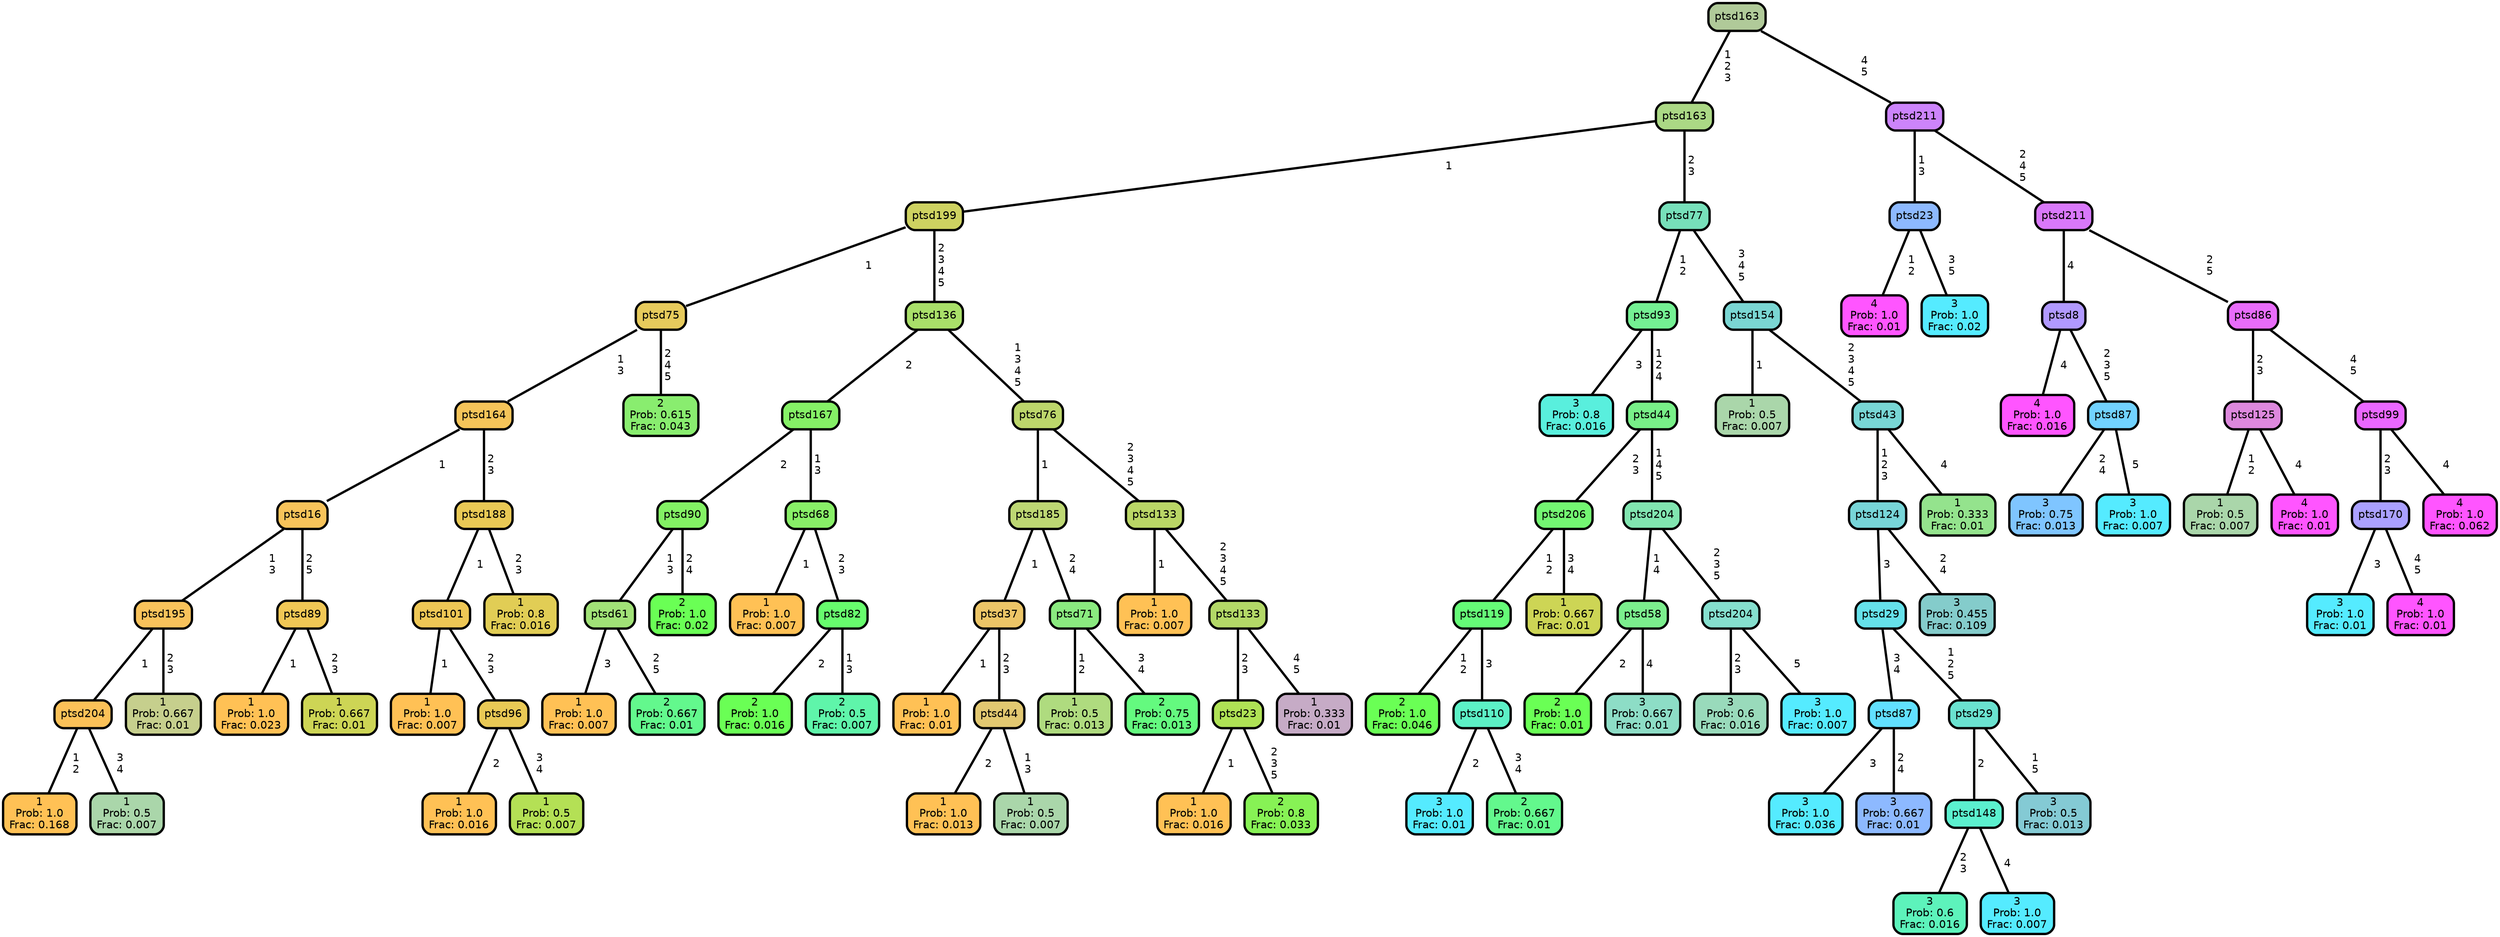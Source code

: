 graph Tree {
node [shape=box, style="filled, rounded",color="black",penwidth="3",fontcolor="black",                 fontname=helvetica] ;
graph [ranksep="0 equally", splines=straight,                 bgcolor=transparent, dpi=60] ;
edge [fontname=helvetica, color=black] ;
0 [label="1
Prob: 1.0
Frac: 0.168", fillcolor="#ffc155"] ;
1 [label="ptsd204",href=".//ptsd204.svg", fillcolor="#fbc158"] ;
2 [label="1
Prob: 0.5
Frac: 0.007", fillcolor="#aad6aa"] ;
3 [label="ptsd195",href=".//ptsd195.svg", fillcolor="#f8c25b"] ;
4 [label="1
Prob: 0.667
Frac: 0.01", fillcolor="#c6cf8d"] ;
5 [label="ptsd16",href=".//ptsd16.svg", fillcolor="#f7c35a"] ;
6 [label="1
Prob: 1.0
Frac: 0.023", fillcolor="#ffc155"] ;
7 [label="ptsd89",href=".//ptsd89.svg", fillcolor="#f0c755"] ;
8 [label="1
Prob: 0.667
Frac: 0.01", fillcolor="#cdd555"] ;
9 [label="ptsd164",href=".//ptsd164.svg", fillcolor="#f5c459"] ;
10 [label="1
Prob: 1.0
Frac: 0.007", fillcolor="#ffc155"] ;
11 [label="ptsd101",href=".//ptsd101.svg", fillcolor="#eec755"] ;
12 [label="1
Prob: 1.0
Frac: 0.016", fillcolor="#ffc155"] ;
13 [label="ptsd96",href=".//ptsd96.svg", fillcolor="#e9c955"] ;
14 [label="1
Prob: 0.5
Frac: 0.007", fillcolor="#b4e055"] ;
15 [label="ptsd188",href=".//ptsd188.svg", fillcolor="#e9c955"] ;
16 [label="1
Prob: 0.8
Frac: 0.016", fillcolor="#e1cd55"] ;
17 [label="ptsd75",href=".//ptsd75.svg", fillcolor="#e6ca5c"] ;
18 [label="2
Prob: 0.615
Frac: 0.043", fillcolor="#89ed6f"] ;
19 [label="ptsd199",href=".//ptsd199.svg", fillcolor="#ced261"] ;
20 [label="1
Prob: 1.0
Frac: 0.007", fillcolor="#ffc155"] ;
21 [label="ptsd61",href=".//ptsd61.svg", fillcolor="#a1e277"] ;
22 [label="2
Prob: 0.667
Frac: 0.01", fillcolor="#63f88d"] ;
23 [label="ptsd90",href=".//ptsd90.svg", fillcolor="#83f164"] ;
24 [label="2
Prob: 1.0
Frac: 0.02", fillcolor="#6aff55"] ;
25 [label="ptsd167",href=".//ptsd167.svg", fillcolor="#85f066"] ;
26 [label="1
Prob: 1.0
Frac: 0.007", fillcolor="#ffc155"] ;
27 [label="ptsd68",href=".//ptsd68.svg", fillcolor="#88ef67"] ;
28 [label="2
Prob: 1.0
Frac: 0.016", fillcolor="#6aff55"] ;
29 [label="ptsd82",href=".//ptsd82.svg", fillcolor="#67fc6d"] ;
30 [label="2
Prob: 0.5
Frac: 0.007", fillcolor="#5ff5aa"] ;
31 [label="ptsd136",href=".//ptsd136.svg", fillcolor="#a9df69"] ;
32 [label="1
Prob: 1.0
Frac: 0.01", fillcolor="#ffc155"] ;
33 [label="ptsd37",href=".//ptsd37.svg", fillcolor="#ecc567"] ;
34 [label="1
Prob: 1.0
Frac: 0.013", fillcolor="#ffc155"] ;
35 [label="ptsd44",href=".//ptsd44.svg", fillcolor="#e2c871"] ;
36 [label="1
Prob: 0.5
Frac: 0.007", fillcolor="#aad6aa"] ;
37 [label="ptsd185",href=".//ptsd185.svg", fillcolor="#bdd773"] ;
38 [label="1
Prob: 0.5
Frac: 0.013", fillcolor="#afdb7f"] ;
39 [label="ptsd71",href=".//ptsd71.svg", fillcolor="#8aea7f"] ;
40 [label="2
Prob: 0.75
Frac: 0.013", fillcolor="#64fa7f"] ;
41 [label="ptsd76",href=".//ptsd76.svg", fillcolor="#bcd66b"] ;
42 [label="1
Prob: 1.0
Frac: 0.007", fillcolor="#ffc155"] ;
43 [label="ptsd133",href=".//ptsd133.svg", fillcolor="#bad666"] ;
44 [label="1
Prob: 1.0
Frac: 0.016", fillcolor="#ffc155"] ;
45 [label="ptsd23",href=".//ptsd23.svg", fillcolor="#afe255"] ;
46 [label="2
Prob: 0.8
Frac: 0.033", fillcolor="#87f255"] ;
47 [label="ptsd133",href=".//ptsd133.svg", fillcolor="#b3d867"] ;
48 [label="1
Prob: 0.333
Frac: 0.01", fillcolor="#c6abc6"] ;
49 [label="ptsd163",href=".//ptsd163.svg", fillcolor="#abd885"] ;
50 [label="3
Prob: 0.8
Frac: 0.016", fillcolor="#59efdd"] ;
51 [label="ptsd93",href=".//ptsd93.svg", fillcolor="#74f093"] ;
52 [label="2
Prob: 1.0
Frac: 0.046", fillcolor="#6aff55"] ;
53 [label="ptsd119",href=".//ptsd119.svg", fillcolor="#65fb77"] ;
54 [label="3
Prob: 1.0
Frac: 0.01", fillcolor="#55ebff"] ;
55 [label="ptsd110",href=".//ptsd110.svg", fillcolor="#5cf1c6"] ;
56 [label="2
Prob: 0.667
Frac: 0.01", fillcolor="#63f88d"] ;
57 [label="ptsd206",href=".//ptsd206.svg", fillcolor="#73f672"] ;
58 [label="1
Prob: 0.667
Frac: 0.01", fillcolor="#cdd555"] ;
59 [label="ptsd44",href=".//ptsd44.svg", fillcolor="#78f088"] ;
60 [label="2
Prob: 1.0
Frac: 0.01", fillcolor="#6aff55"] ;
61 [label="ptsd58",href=".//ptsd58.svg", fillcolor="#7bee8d"] ;
62 [label="3
Prob: 0.667
Frac: 0.01", fillcolor="#8dddc6"] ;
63 [label="ptsd204",href=".//ptsd204.svg", fillcolor="#81e5b0"] ;
64 [label="3
Prob: 0.6
Frac: 0.016", fillcolor="#99dabb"] ;
65 [label="ptsd204",href=".//ptsd204.svg", fillcolor="#85dfce"] ;
66 [label="3
Prob: 1.0
Frac: 0.007", fillcolor="#55ebff"] ;
67 [label="ptsd77",href=".//ptsd77.svg", fillcolor="#77e0ba"] ;
68 [label="1
Prob: 0.5
Frac: 0.007", fillcolor="#aad6aa"] ;
69 [label="ptsd154",href=".//ptsd154.svg", fillcolor="#7ad6d3"] ;
70 [label="3
Prob: 1.0
Frac: 0.036", fillcolor="#55ebff"] ;
71 [label="ptsd87",href=".//ptsd87.svg", fillcolor="#61e0ff"] ;
72 [label="3
Prob: 0.667
Frac: 0.01", fillcolor="#8db9ff"] ;
73 [label="ptsd29",href=".//ptsd29.svg", fillcolor="#65e1ea"] ;
74 [label="3
Prob: 0.6
Frac: 0.016", fillcolor="#5df3bb"] ;
75 [label="ptsd148",href=".//ptsd148.svg", fillcolor="#5bf0ce"] ;
76 [label="3
Prob: 1.0
Frac: 0.007", fillcolor="#55ebff"] ;
77 [label="ptsd29",href=".//ptsd29.svg", fillcolor="#6ae2d0"] ;
78 [label="3
Prob: 0.5
Frac: 0.013", fillcolor="#84cad4"] ;
79 [label="ptsd124",href=".//ptsd124.svg", fillcolor="#77d5d8"] ;
80 [label="3
Prob: 0.455
Frac: 0.109", fillcolor="#84cccb"] ;
81 [label="ptsd43",href=".//ptsd43.svg", fillcolor="#78d6d5"] ;
82 [label="1
Prob: 0.333
Frac: 0.01", fillcolor="#94e38d"] ;
83 [label="ptsd163",href=".//ptsd163.svg", fillcolor="#b0ca99"] ;
84 [label="4
Prob: 1.0
Frac: 0.01", fillcolor="#ff55ff"] ;
85 [label="ptsd23",href=".//ptsd23.svg", fillcolor="#8db9ff"] ;
86 [label="3
Prob: 1.0
Frac: 0.02", fillcolor="#55ebff"] ;
87 [label="ptsd211",href=".//ptsd211.svg", fillcolor="#cc84fb"] ;
88 [label="4
Prob: 1.0
Frac: 0.016", fillcolor="#ff55ff"] ;
89 [label="ptsd8",href=".//ptsd8.svg", fillcolor="#b199ff"] ;
90 [label="3
Prob: 0.75
Frac: 0.013", fillcolor="#7fc5ff"] ;
91 [label="ptsd87",href=".//ptsd87.svg", fillcolor="#71d2ff"] ;
92 [label="3
Prob: 1.0
Frac: 0.007", fillcolor="#55ebff"] ;
93 [label="ptsd211",href=".//ptsd211.svg", fillcolor="#d978fa"] ;
94 [label="1
Prob: 0.5
Frac: 0.007", fillcolor="#aad6aa"] ;
95 [label="ptsd125",href=".//ptsd125.svg", fillcolor="#dd88dd"] ;
96 [label="4
Prob: 1.0
Frac: 0.01", fillcolor="#ff55ff"] ;
97 [label="ptsd86",href=".//ptsd86.svg", fillcolor="#e86cf9"] ;
98 [label="3
Prob: 1.0
Frac: 0.01", fillcolor="#55ebff"] ;
99 [label="ptsd170",href=".//ptsd170.svg", fillcolor="#aaa0ff"] ;
100 [label="4
Prob: 1.0
Frac: 0.01", fillcolor="#ff55ff"] ;
101 [label="ptsd99",href=".//ptsd99.svg", fillcolor="#ea67ff"] ;
102 [label="4
Prob: 1.0
Frac: 0.062", fillcolor="#ff55ff"] ;
1 -- 0 [label=" 1\n 2",penwidth=3] ;
1 -- 2 [label=" 3\n 4",penwidth=3] ;
3 -- 1 [label=" 1",penwidth=3] ;
3 -- 4 [label=" 2\n 3",penwidth=3] ;
5 -- 3 [label=" 1\n 3",penwidth=3] ;
5 -- 7 [label=" 2\n 5",penwidth=3] ;
7 -- 6 [label=" 1",penwidth=3] ;
7 -- 8 [label=" 2\n 3",penwidth=3] ;
9 -- 5 [label=" 1",penwidth=3] ;
9 -- 15 [label=" 2\n 3",penwidth=3] ;
11 -- 10 [label=" 1",penwidth=3] ;
11 -- 13 [label=" 2\n 3",penwidth=3] ;
13 -- 12 [label=" 2",penwidth=3] ;
13 -- 14 [label=" 3\n 4",penwidth=3] ;
15 -- 11 [label=" 1",penwidth=3] ;
15 -- 16 [label=" 2\n 3",penwidth=3] ;
17 -- 9 [label=" 1\n 3",penwidth=3] ;
17 -- 18 [label=" 2\n 4\n 5",penwidth=3] ;
19 -- 17 [label=" 1",penwidth=3] ;
19 -- 31 [label=" 2\n 3\n 4\n 5",penwidth=3] ;
21 -- 20 [label=" 3",penwidth=3] ;
21 -- 22 [label=" 2\n 5",penwidth=3] ;
23 -- 21 [label=" 1\n 3",penwidth=3] ;
23 -- 24 [label=" 2\n 4",penwidth=3] ;
25 -- 23 [label=" 2",penwidth=3] ;
25 -- 27 [label=" 1\n 3",penwidth=3] ;
27 -- 26 [label=" 1",penwidth=3] ;
27 -- 29 [label=" 2\n 3",penwidth=3] ;
29 -- 28 [label=" 2",penwidth=3] ;
29 -- 30 [label=" 1\n 3",penwidth=3] ;
31 -- 25 [label=" 2",penwidth=3] ;
31 -- 41 [label=" 1\n 3\n 4\n 5",penwidth=3] ;
33 -- 32 [label=" 1",penwidth=3] ;
33 -- 35 [label=" 2\n 3",penwidth=3] ;
35 -- 34 [label=" 2",penwidth=3] ;
35 -- 36 [label=" 1\n 3",penwidth=3] ;
37 -- 33 [label=" 1",penwidth=3] ;
37 -- 39 [label=" 2\n 4",penwidth=3] ;
39 -- 38 [label=" 1\n 2",penwidth=3] ;
39 -- 40 [label=" 3\n 4",penwidth=3] ;
41 -- 37 [label=" 1",penwidth=3] ;
41 -- 43 [label=" 2\n 3\n 4\n 5",penwidth=3] ;
43 -- 42 [label=" 1",penwidth=3] ;
43 -- 47 [label=" 2\n 3\n 4\n 5",penwidth=3] ;
45 -- 44 [label=" 1",penwidth=3] ;
45 -- 46 [label=" 2\n 3\n 5",penwidth=3] ;
47 -- 45 [label=" 2\n 3",penwidth=3] ;
47 -- 48 [label=" 4\n 5",penwidth=3] ;
49 -- 19 [label=" 1",penwidth=3] ;
49 -- 67 [label=" 2\n 3",penwidth=3] ;
51 -- 50 [label=" 3",penwidth=3] ;
51 -- 59 [label=" 1\n 2\n 4",penwidth=3] ;
53 -- 52 [label=" 1\n 2",penwidth=3] ;
53 -- 55 [label=" 3",penwidth=3] ;
55 -- 54 [label=" 2",penwidth=3] ;
55 -- 56 [label=" 3\n 4",penwidth=3] ;
57 -- 53 [label=" 1\n 2",penwidth=3] ;
57 -- 58 [label=" 3\n 4",penwidth=3] ;
59 -- 57 [label=" 2\n 3",penwidth=3] ;
59 -- 63 [label=" 1\n 4\n 5",penwidth=3] ;
61 -- 60 [label=" 2",penwidth=3] ;
61 -- 62 [label=" 4",penwidth=3] ;
63 -- 61 [label=" 1\n 4",penwidth=3] ;
63 -- 65 [label=" 2\n 3\n 5",penwidth=3] ;
65 -- 64 [label=" 2\n 3",penwidth=3] ;
65 -- 66 [label=" 5",penwidth=3] ;
67 -- 51 [label=" 1\n 2",penwidth=3] ;
67 -- 69 [label=" 3\n 4\n 5",penwidth=3] ;
69 -- 68 [label=" 1",penwidth=3] ;
69 -- 81 [label=" 2\n 3\n 4\n 5",penwidth=3] ;
71 -- 70 [label=" 3",penwidth=3] ;
71 -- 72 [label=" 2\n 4",penwidth=3] ;
73 -- 71 [label=" 3\n 4",penwidth=3] ;
73 -- 77 [label=" 1\n 2\n 5",penwidth=3] ;
75 -- 74 [label=" 2\n 3",penwidth=3] ;
75 -- 76 [label=" 4",penwidth=3] ;
77 -- 75 [label=" 2",penwidth=3] ;
77 -- 78 [label=" 1\n 5",penwidth=3] ;
79 -- 73 [label=" 3",penwidth=3] ;
79 -- 80 [label=" 2\n 4",penwidth=3] ;
81 -- 79 [label=" 1\n 2\n 3",penwidth=3] ;
81 -- 82 [label=" 4",penwidth=3] ;
83 -- 49 [label=" 1\n 2\n 3",penwidth=3] ;
83 -- 87 [label=" 4\n 5",penwidth=3] ;
85 -- 84 [label=" 1\n 2",penwidth=3] ;
85 -- 86 [label=" 3\n 5",penwidth=3] ;
87 -- 85 [label=" 1\n 3",penwidth=3] ;
87 -- 93 [label=" 2\n 4\n 5",penwidth=3] ;
89 -- 88 [label=" 4",penwidth=3] ;
89 -- 91 [label=" 2\n 3\n 5",penwidth=3] ;
91 -- 90 [label=" 2\n 4",penwidth=3] ;
91 -- 92 [label=" 5",penwidth=3] ;
93 -- 89 [label=" 4",penwidth=3] ;
93 -- 97 [label=" 2\n 5",penwidth=3] ;
95 -- 94 [label=" 1\n 2",penwidth=3] ;
95 -- 96 [label=" 4",penwidth=3] ;
97 -- 95 [label=" 2\n 3",penwidth=3] ;
97 -- 101 [label=" 4\n 5",penwidth=3] ;
99 -- 98 [label=" 3",penwidth=3] ;
99 -- 100 [label=" 4\n 5",penwidth=3] ;
101 -- 99 [label=" 2\n 3",penwidth=3] ;
101 -- 102 [label=" 4",penwidth=3] ;
{rank = same;}}